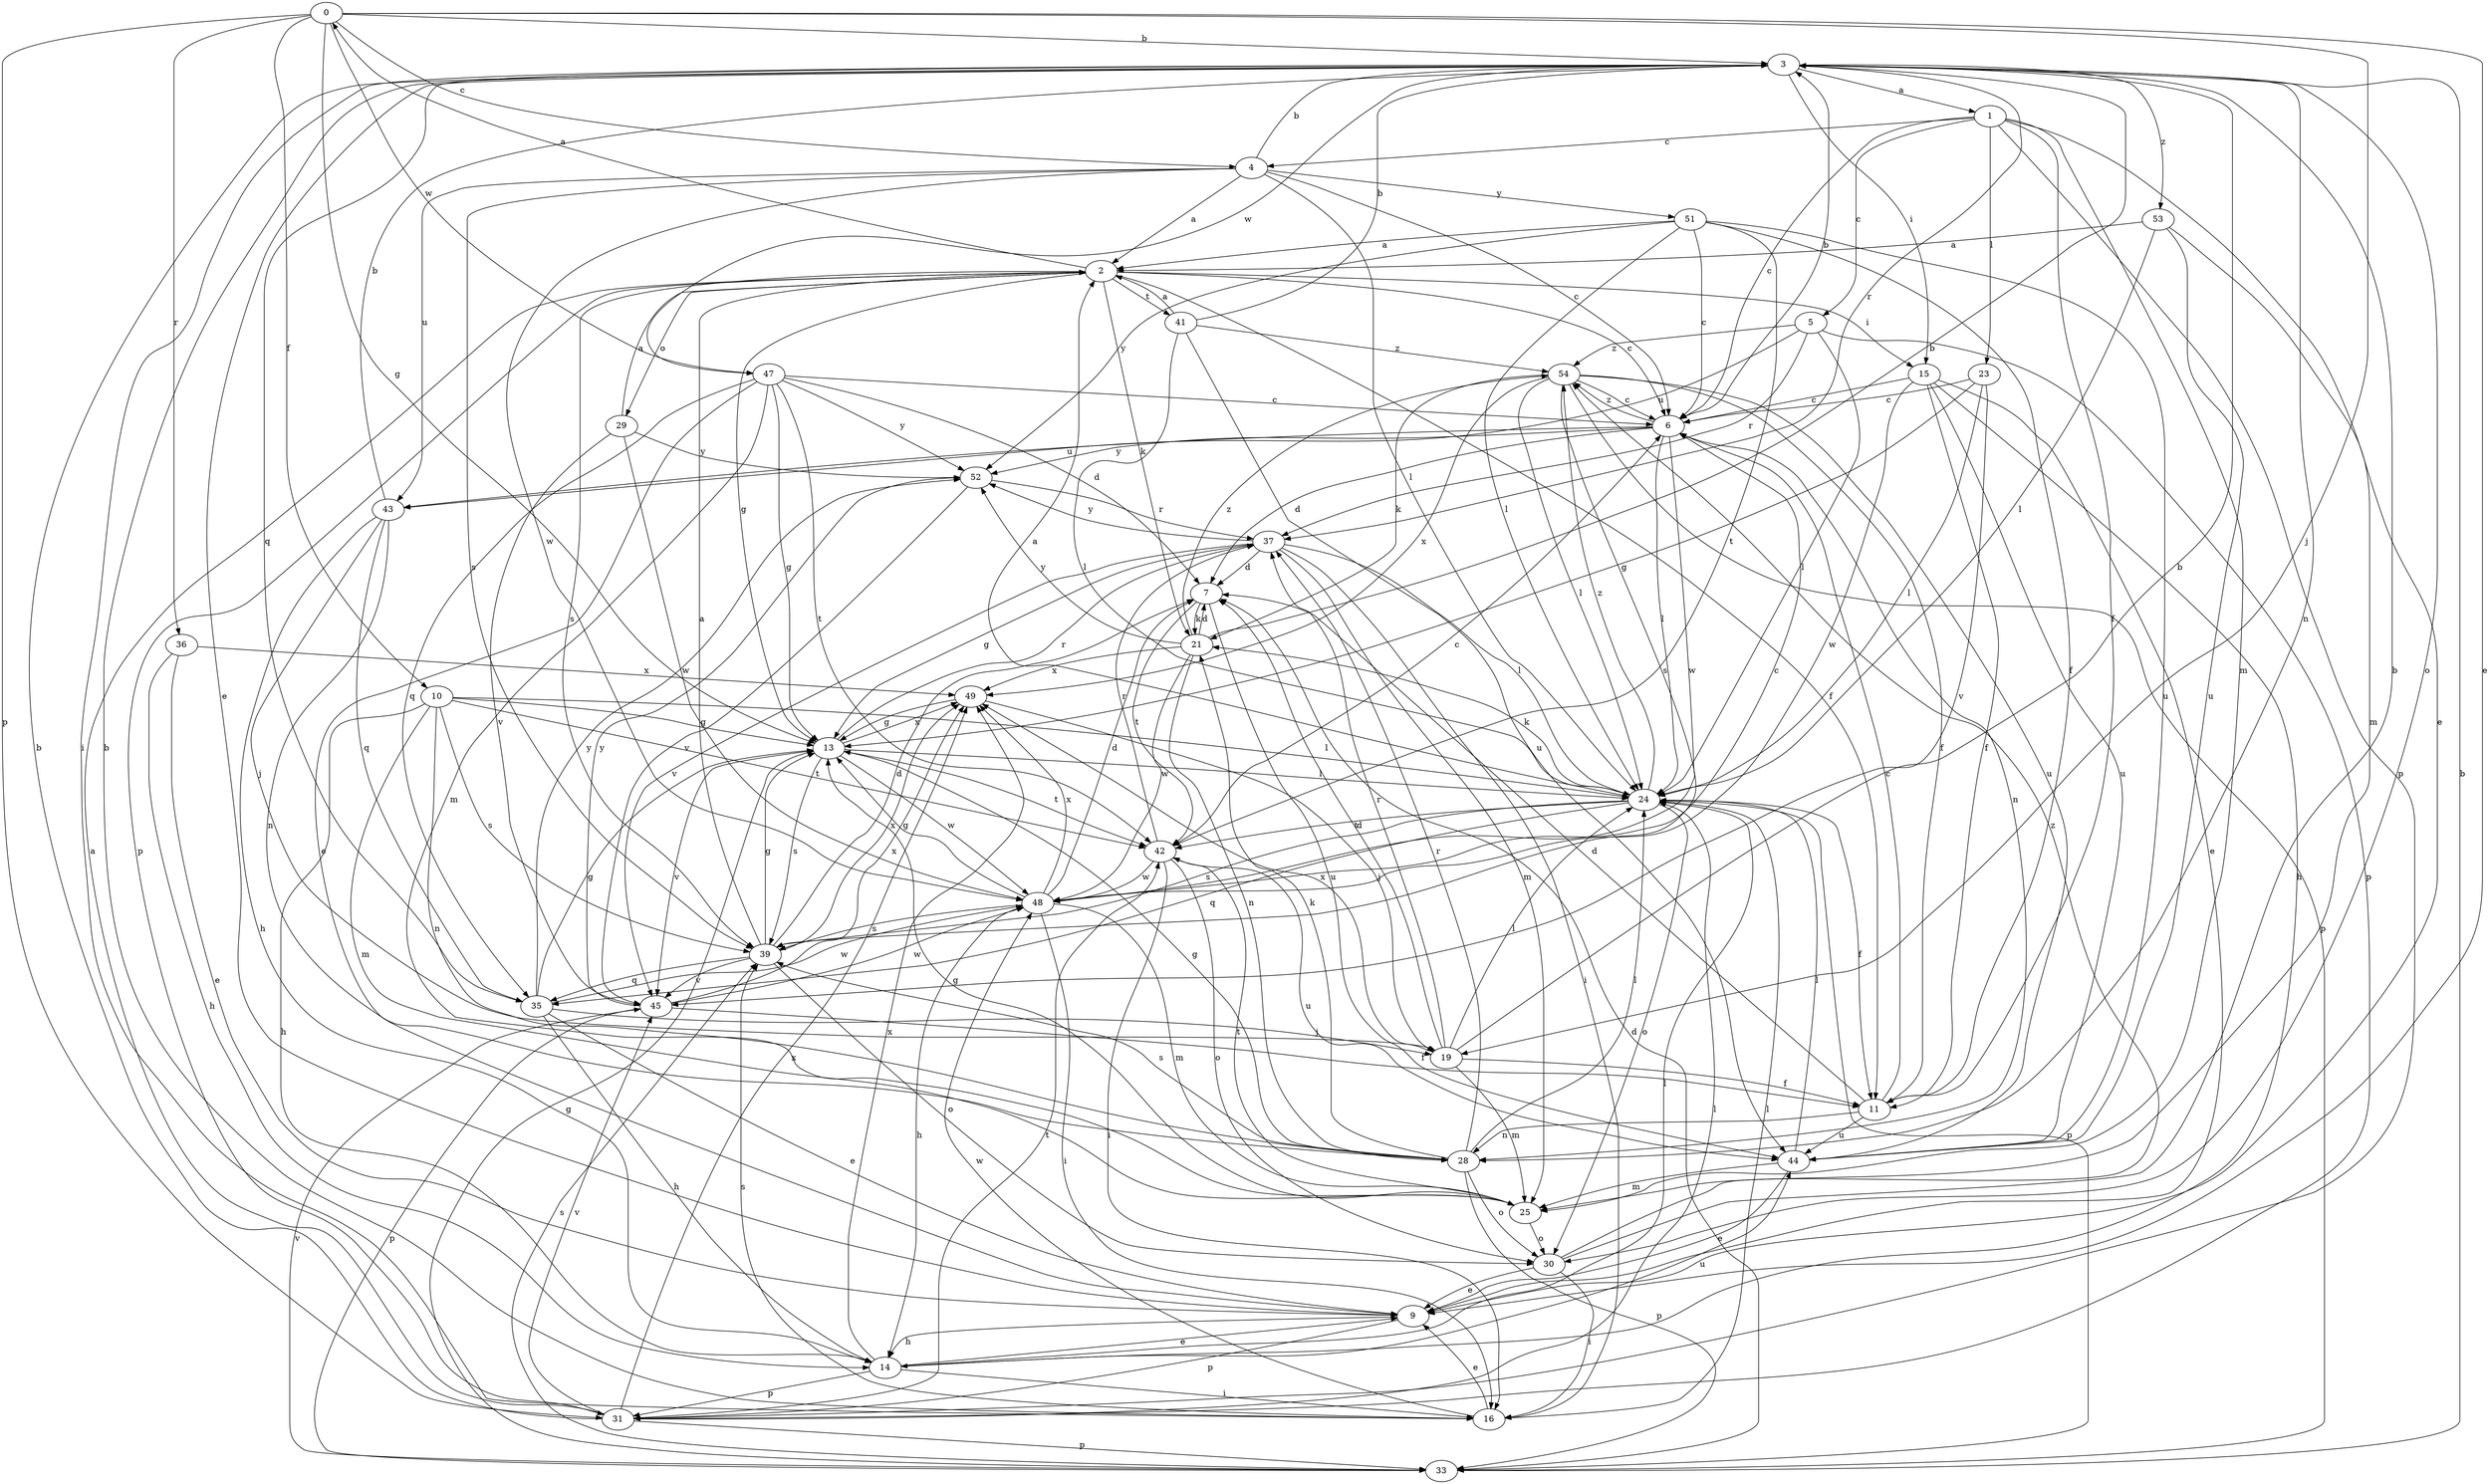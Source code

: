 strict digraph  {
0;
1;
2;
3;
4;
5;
6;
7;
9;
10;
11;
13;
14;
15;
16;
19;
21;
23;
24;
25;
28;
29;
30;
31;
33;
35;
36;
37;
39;
41;
42;
43;
44;
45;
47;
48;
49;
51;
52;
53;
54;
0 -> 3  [label=b];
0 -> 4  [label=c];
0 -> 9  [label=e];
0 -> 10  [label=f];
0 -> 13  [label=g];
0 -> 19  [label=j];
0 -> 31  [label=p];
0 -> 36  [label=r];
0 -> 47  [label=w];
1 -> 4  [label=c];
1 -> 5  [label=c];
1 -> 6  [label=c];
1 -> 9  [label=e];
1 -> 11  [label=f];
1 -> 23  [label=l];
1 -> 25  [label=m];
1 -> 31  [label=p];
2 -> 0  [label=a];
2 -> 6  [label=c];
2 -> 11  [label=f];
2 -> 13  [label=g];
2 -> 15  [label=i];
2 -> 21  [label=k];
2 -> 29  [label=o];
2 -> 31  [label=p];
2 -> 39  [label=s];
2 -> 41  [label=t];
3 -> 1  [label=a];
3 -> 9  [label=e];
3 -> 15  [label=i];
3 -> 16  [label=i];
3 -> 28  [label=n];
3 -> 30  [label=o];
3 -> 35  [label=q];
3 -> 37  [label=r];
3 -> 47  [label=w];
3 -> 53  [label=z];
4 -> 2  [label=a];
4 -> 3  [label=b];
4 -> 6  [label=c];
4 -> 24  [label=l];
4 -> 39  [label=s];
4 -> 43  [label=u];
4 -> 48  [label=w];
4 -> 51  [label=y];
5 -> 24  [label=l];
5 -> 31  [label=p];
5 -> 37  [label=r];
5 -> 43  [label=u];
5 -> 54  [label=z];
6 -> 3  [label=b];
6 -> 7  [label=d];
6 -> 24  [label=l];
6 -> 28  [label=n];
6 -> 43  [label=u];
6 -> 48  [label=w];
6 -> 52  [label=y];
6 -> 54  [label=z];
7 -> 21  [label=k];
7 -> 42  [label=t];
7 -> 44  [label=u];
9 -> 14  [label=h];
9 -> 31  [label=p];
10 -> 13  [label=g];
10 -> 14  [label=h];
10 -> 24  [label=l];
10 -> 25  [label=m];
10 -> 28  [label=n];
10 -> 39  [label=s];
10 -> 42  [label=t];
11 -> 6  [label=c];
11 -> 7  [label=d];
11 -> 28  [label=n];
11 -> 44  [label=u];
13 -> 24  [label=l];
13 -> 37  [label=r];
13 -> 39  [label=s];
13 -> 42  [label=t];
13 -> 45  [label=v];
13 -> 48  [label=w];
13 -> 49  [label=x];
14 -> 9  [label=e];
14 -> 16  [label=i];
14 -> 24  [label=l];
14 -> 31  [label=p];
14 -> 44  [label=u];
14 -> 49  [label=x];
15 -> 6  [label=c];
15 -> 9  [label=e];
15 -> 11  [label=f];
15 -> 14  [label=h];
15 -> 44  [label=u];
15 -> 48  [label=w];
16 -> 3  [label=b];
16 -> 9  [label=e];
16 -> 24  [label=l];
16 -> 39  [label=s];
16 -> 48  [label=w];
19 -> 3  [label=b];
19 -> 7  [label=d];
19 -> 11  [label=f];
19 -> 24  [label=l];
19 -> 25  [label=m];
19 -> 37  [label=r];
19 -> 49  [label=x];
21 -> 3  [label=b];
21 -> 7  [label=d];
21 -> 28  [label=n];
21 -> 48  [label=w];
21 -> 49  [label=x];
21 -> 52  [label=y];
21 -> 54  [label=z];
23 -> 6  [label=c];
23 -> 13  [label=g];
23 -> 24  [label=l];
23 -> 45  [label=v];
24 -> 2  [label=a];
24 -> 11  [label=f];
24 -> 21  [label=k];
24 -> 30  [label=o];
24 -> 33  [label=p];
24 -> 35  [label=q];
24 -> 39  [label=s];
24 -> 42  [label=t];
24 -> 54  [label=z];
25 -> 13  [label=g];
25 -> 30  [label=o];
25 -> 42  [label=t];
28 -> 13  [label=g];
28 -> 21  [label=k];
28 -> 24  [label=l];
28 -> 30  [label=o];
28 -> 33  [label=p];
28 -> 37  [label=r];
28 -> 39  [label=s];
29 -> 2  [label=a];
29 -> 45  [label=v];
29 -> 48  [label=w];
29 -> 52  [label=y];
30 -> 3  [label=b];
30 -> 9  [label=e];
30 -> 16  [label=i];
30 -> 54  [label=z];
31 -> 2  [label=a];
31 -> 3  [label=b];
31 -> 24  [label=l];
31 -> 33  [label=p];
31 -> 42  [label=t];
31 -> 45  [label=v];
31 -> 49  [label=x];
33 -> 3  [label=b];
33 -> 7  [label=d];
33 -> 13  [label=g];
33 -> 39  [label=s];
33 -> 45  [label=v];
35 -> 9  [label=e];
35 -> 13  [label=g];
35 -> 14  [label=h];
35 -> 19  [label=j];
35 -> 48  [label=w];
35 -> 52  [label=y];
36 -> 9  [label=e];
36 -> 14  [label=h];
36 -> 49  [label=x];
37 -> 7  [label=d];
37 -> 13  [label=g];
37 -> 16  [label=i];
37 -> 24  [label=l];
37 -> 25  [label=m];
37 -> 45  [label=v];
37 -> 52  [label=y];
39 -> 2  [label=a];
39 -> 7  [label=d];
39 -> 13  [label=g];
39 -> 30  [label=o];
39 -> 35  [label=q];
39 -> 45  [label=v];
39 -> 49  [label=x];
41 -> 2  [label=a];
41 -> 3  [label=b];
41 -> 24  [label=l];
41 -> 44  [label=u];
41 -> 54  [label=z];
42 -> 6  [label=c];
42 -> 16  [label=i];
42 -> 30  [label=o];
42 -> 37  [label=r];
42 -> 44  [label=u];
42 -> 48  [label=w];
43 -> 3  [label=b];
43 -> 14  [label=h];
43 -> 19  [label=j];
43 -> 28  [label=n];
43 -> 35  [label=q];
44 -> 9  [label=e];
44 -> 24  [label=l];
44 -> 25  [label=m];
45 -> 11  [label=f];
45 -> 33  [label=p];
45 -> 48  [label=w];
45 -> 49  [label=x];
45 -> 52  [label=y];
47 -> 6  [label=c];
47 -> 7  [label=d];
47 -> 9  [label=e];
47 -> 13  [label=g];
47 -> 25  [label=m];
47 -> 35  [label=q];
47 -> 42  [label=t];
47 -> 52  [label=y];
48 -> 6  [label=c];
48 -> 7  [label=d];
48 -> 13  [label=g];
48 -> 14  [label=h];
48 -> 16  [label=i];
48 -> 25  [label=m];
48 -> 39  [label=s];
48 -> 49  [label=x];
49 -> 13  [label=g];
49 -> 19  [label=j];
51 -> 2  [label=a];
51 -> 6  [label=c];
51 -> 11  [label=f];
51 -> 24  [label=l];
51 -> 42  [label=t];
51 -> 44  [label=u];
51 -> 52  [label=y];
52 -> 37  [label=r];
52 -> 45  [label=v];
53 -> 2  [label=a];
53 -> 24  [label=l];
53 -> 25  [label=m];
53 -> 44  [label=u];
54 -> 6  [label=c];
54 -> 11  [label=f];
54 -> 21  [label=k];
54 -> 24  [label=l];
54 -> 33  [label=p];
54 -> 39  [label=s];
54 -> 44  [label=u];
54 -> 49  [label=x];
}
